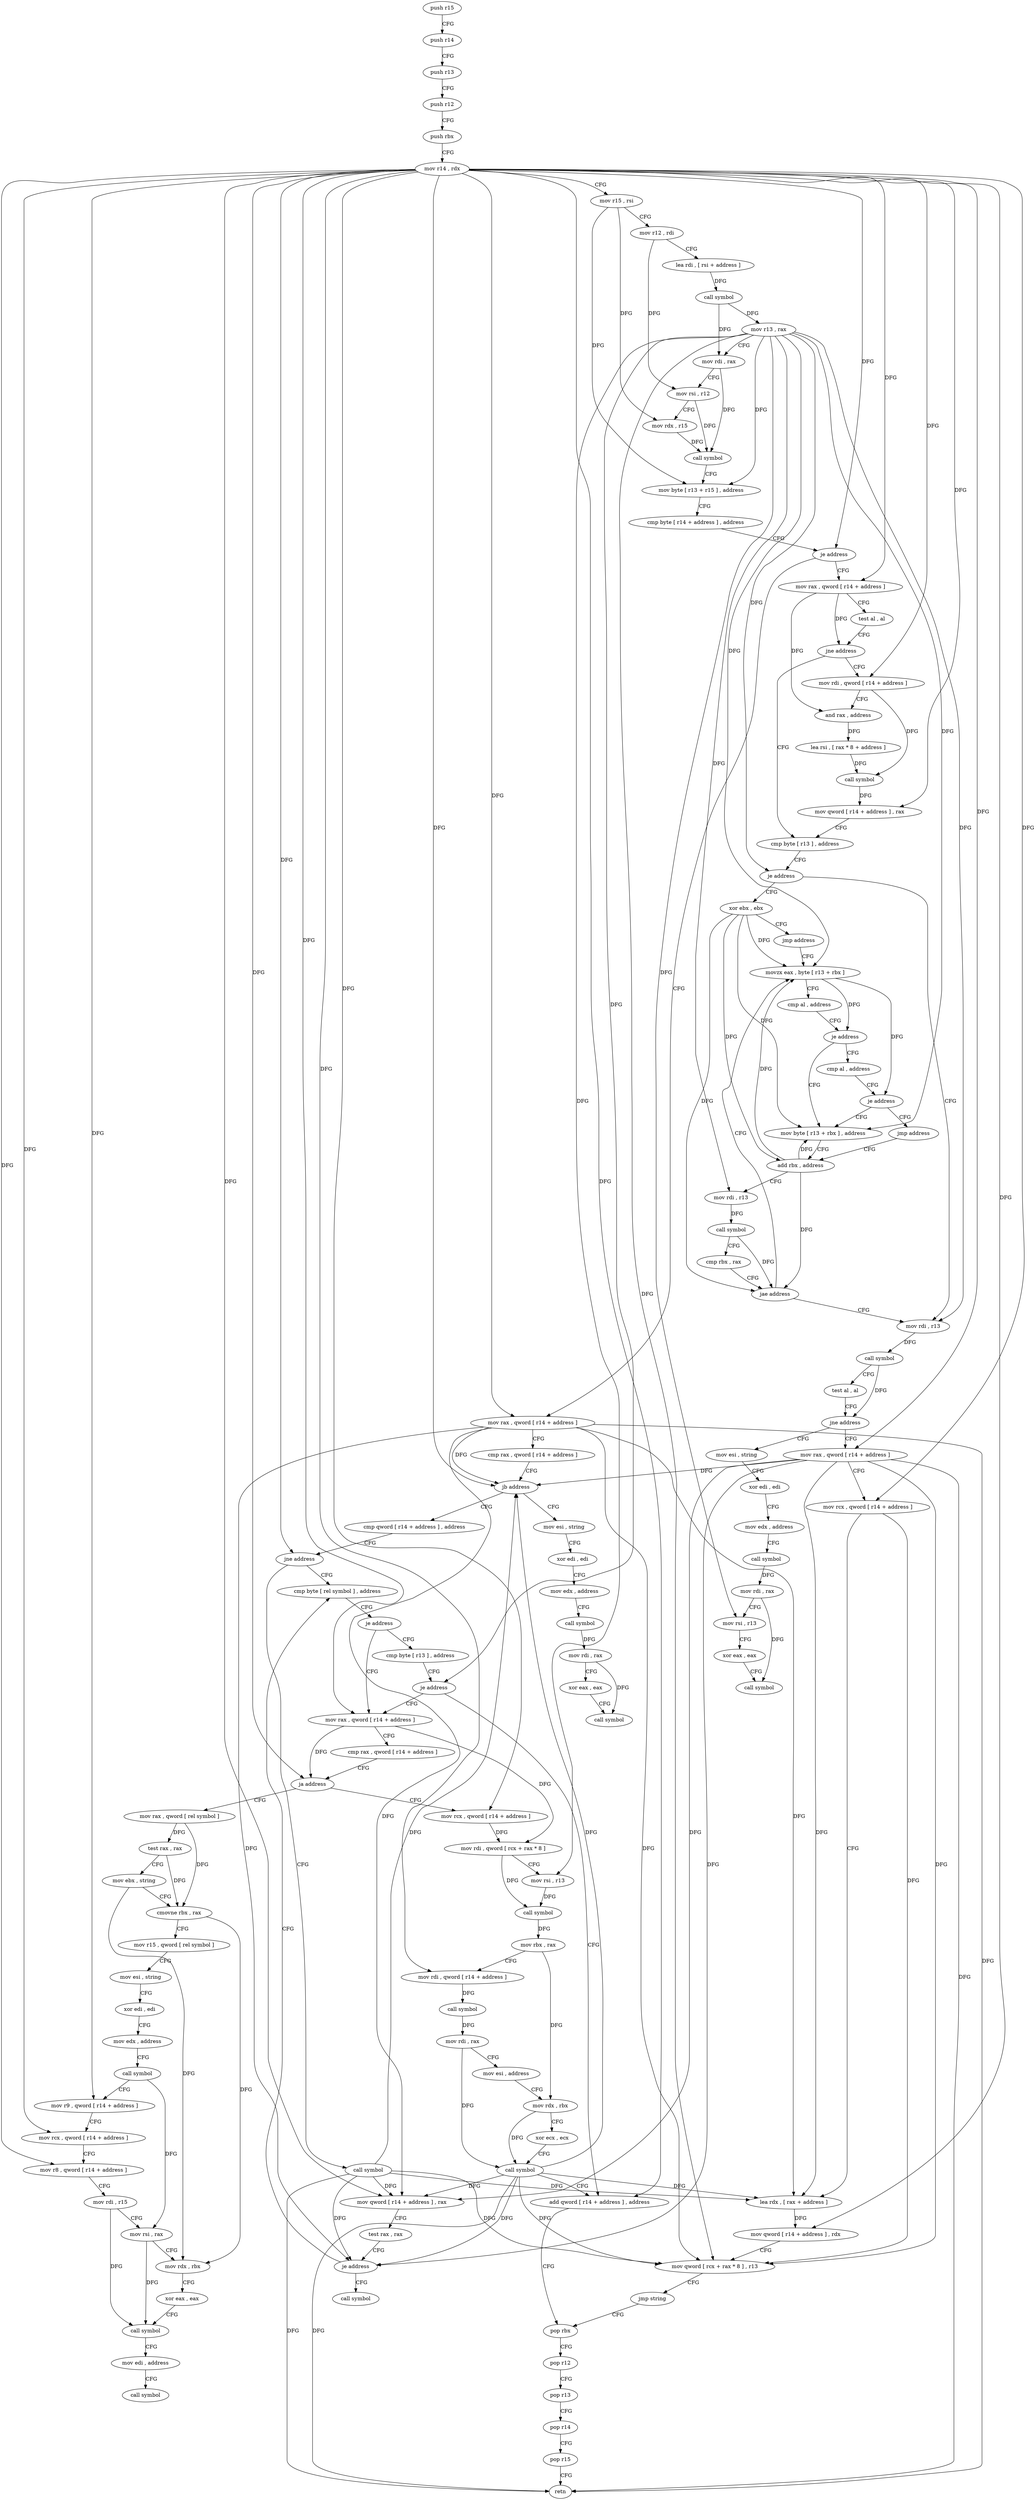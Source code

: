 digraph "func" {
"4216720" [label = "push r15" ]
"4216722" [label = "push r14" ]
"4216724" [label = "push r13" ]
"4216726" [label = "push r12" ]
"4216728" [label = "push rbx" ]
"4216729" [label = "mov r14 , rdx" ]
"4216732" [label = "mov r15 , rsi" ]
"4216735" [label = "mov r12 , rdi" ]
"4216738" [label = "lea rdi , [ rsi + address ]" ]
"4216742" [label = "call symbol" ]
"4216747" [label = "mov r13 , rax" ]
"4216750" [label = "mov rdi , rax" ]
"4216753" [label = "mov rsi , r12" ]
"4216756" [label = "mov rdx , r15" ]
"4216759" [label = "call symbol" ]
"4216764" [label = "mov byte [ r13 + r15 ] , address" ]
"4216770" [label = "cmp byte [ r14 + address ] , address" ]
"4216775" [label = "je address" ]
"4216938" [label = "mov rax , qword [ r14 + address ]" ]
"4216781" [label = "mov rax , qword [ r14 + address ]" ]
"4216942" [label = "cmp rax , qword [ r14 + address ]" ]
"4216946" [label = "jb address" ]
"4216975" [label = "cmp qword [ r14 + address ] , address" ]
"4216948" [label = "mov esi , string" ]
"4216785" [label = "test al , al" ]
"4216787" [label = "jne address" ]
"4216816" [label = "cmp byte [ r13 ] , address" ]
"4216789" [label = "mov rdi , qword [ r14 + address ]" ]
"4216980" [label = "jne address" ]
"4216996" [label = "cmp byte [ rel symbol ] , address" ]
"4216982" [label = "call symbol" ]
"4216953" [label = "xor edi , edi" ]
"4216955" [label = "mov edx , address" ]
"4216960" [label = "call symbol" ]
"4216965" [label = "mov rdi , rax" ]
"4216968" [label = "xor eax , eax" ]
"4216970" [label = "call symbol" ]
"4216821" [label = "je address" ]
"4216871" [label = "mov rdi , r13" ]
"4216823" [label = "xor ebx , ebx" ]
"4216793" [label = "and rax , address" ]
"4216799" [label = "lea rsi , [ rax * 8 + address ]" ]
"4216807" [label = "call symbol" ]
"4216812" [label = "mov qword [ r14 + address ] , rax" ]
"4217003" [label = "je address" ]
"4217012" [label = "mov rax , qword [ r14 + address ]" ]
"4217005" [label = "cmp byte [ r13 ] , address" ]
"4216987" [label = "mov qword [ r14 + address ] , rax" ]
"4216991" [label = "test rax , rax" ]
"4216994" [label = "je address" ]
"4217083" [label = "call symbol" ]
"4216874" [label = "call symbol" ]
"4216879" [label = "test al , al" ]
"4216881" [label = "jne address" ]
"4216913" [label = "mov rax , qword [ r14 + address ]" ]
"4216883" [label = "mov esi , string" ]
"4216825" [label = "jmp address" ]
"4216855" [label = "movzx eax , byte [ r13 + rbx ]" ]
"4217016" [label = "cmp rax , qword [ r14 + address ]" ]
"4217020" [label = "ja address" ]
"4217099" [label = "mov rax , qword [ rel symbol ]" ]
"4217022" [label = "mov rcx , qword [ r14 + address ]" ]
"4217010" [label = "je address" ]
"4217068" [label = "add qword [ r14 + address ] , address" ]
"4216917" [label = "mov rcx , qword [ r14 + address ]" ]
"4216921" [label = "lea rdx , [ rax + address ]" ]
"4216925" [label = "mov qword [ r14 + address ] , rdx" ]
"4216929" [label = "mov qword [ rcx + rax * 8 ] , r13" ]
"4216933" [label = "jmp string" ]
"4217073" [label = "pop rbx" ]
"4216888" [label = "xor edi , edi" ]
"4216890" [label = "mov edx , address" ]
"4216895" [label = "call symbol" ]
"4216900" [label = "mov rdi , rax" ]
"4216903" [label = "mov rsi , r13" ]
"4216906" [label = "xor eax , eax" ]
"4216908" [label = "call symbol" ]
"4216861" [label = "cmp al , address" ]
"4216863" [label = "je address" ]
"4216832" [label = "mov byte [ r13 + rbx ] , address" ]
"4216865" [label = "cmp al , address" ]
"4217106" [label = "test rax , rax" ]
"4217109" [label = "mov ebx , string" ]
"4217114" [label = "cmovne rbx , rax" ]
"4217118" [label = "mov r15 , qword [ rel symbol ]" ]
"4217125" [label = "mov esi , string" ]
"4217130" [label = "xor edi , edi" ]
"4217132" [label = "mov edx , address" ]
"4217137" [label = "call symbol" ]
"4217142" [label = "mov r9 , qword [ r14 + address ]" ]
"4217146" [label = "mov rcx , qword [ r14 + address ]" ]
"4217150" [label = "mov r8 , qword [ r14 + address ]" ]
"4217154" [label = "mov rdi , r15" ]
"4217157" [label = "mov rsi , rax" ]
"4217160" [label = "mov rdx , rbx" ]
"4217163" [label = "xor eax , eax" ]
"4217165" [label = "call symbol" ]
"4217170" [label = "mov edi , address" ]
"4217175" [label = "call symbol" ]
"4217026" [label = "mov rdi , qword [ rcx + rax * 8 ]" ]
"4217030" [label = "mov rsi , r13" ]
"4217033" [label = "call symbol" ]
"4217038" [label = "mov rbx , rax" ]
"4217041" [label = "mov rdi , qword [ r14 + address ]" ]
"4217045" [label = "call symbol" ]
"4217050" [label = "mov rdi , rax" ]
"4217053" [label = "mov esi , address" ]
"4217058" [label = "mov rdx , rbx" ]
"4217061" [label = "xor ecx , ecx" ]
"4217063" [label = "call symbol" ]
"4217074" [label = "pop r12" ]
"4217076" [label = "pop r13" ]
"4217078" [label = "pop r14" ]
"4217080" [label = "pop r15" ]
"4217082" [label = "retn" ]
"4216838" [label = "add rbx , address" ]
"4216867" [label = "je address" ]
"4216869" [label = "jmp address" ]
"4216842" [label = "mov rdi , r13" ]
"4216845" [label = "call symbol" ]
"4216850" [label = "cmp rbx , rax" ]
"4216853" [label = "jae address" ]
"4216720" -> "4216722" [ label = "CFG" ]
"4216722" -> "4216724" [ label = "CFG" ]
"4216724" -> "4216726" [ label = "CFG" ]
"4216726" -> "4216728" [ label = "CFG" ]
"4216728" -> "4216729" [ label = "CFG" ]
"4216729" -> "4216732" [ label = "CFG" ]
"4216729" -> "4216775" [ label = "DFG" ]
"4216729" -> "4216938" [ label = "DFG" ]
"4216729" -> "4216946" [ label = "DFG" ]
"4216729" -> "4216781" [ label = "DFG" ]
"4216729" -> "4216980" [ label = "DFG" ]
"4216729" -> "4216789" [ label = "DFG" ]
"4216729" -> "4216812" [ label = "DFG" ]
"4216729" -> "4216987" [ label = "DFG" ]
"4216729" -> "4217012" [ label = "DFG" ]
"4216729" -> "4217020" [ label = "DFG" ]
"4216729" -> "4216913" [ label = "DFG" ]
"4216729" -> "4216917" [ label = "DFG" ]
"4216729" -> "4216925" [ label = "DFG" ]
"4216729" -> "4217022" [ label = "DFG" ]
"4216729" -> "4217041" [ label = "DFG" ]
"4216729" -> "4217068" [ label = "DFG" ]
"4216729" -> "4217142" [ label = "DFG" ]
"4216729" -> "4217146" [ label = "DFG" ]
"4216729" -> "4217150" [ label = "DFG" ]
"4216732" -> "4216735" [ label = "CFG" ]
"4216732" -> "4216756" [ label = "DFG" ]
"4216732" -> "4216764" [ label = "DFG" ]
"4216735" -> "4216738" [ label = "CFG" ]
"4216735" -> "4216753" [ label = "DFG" ]
"4216738" -> "4216742" [ label = "DFG" ]
"4216742" -> "4216747" [ label = "DFG" ]
"4216742" -> "4216750" [ label = "DFG" ]
"4216747" -> "4216750" [ label = "CFG" ]
"4216747" -> "4216764" [ label = "DFG" ]
"4216747" -> "4216821" [ label = "DFG" ]
"4216747" -> "4216871" [ label = "DFG" ]
"4216747" -> "4217010" [ label = "DFG" ]
"4216747" -> "4216929" [ label = "DFG" ]
"4216747" -> "4216903" [ label = "DFG" ]
"4216747" -> "4216855" [ label = "DFG" ]
"4216747" -> "4217030" [ label = "DFG" ]
"4216747" -> "4216832" [ label = "DFG" ]
"4216747" -> "4216842" [ label = "DFG" ]
"4216750" -> "4216753" [ label = "CFG" ]
"4216750" -> "4216759" [ label = "DFG" ]
"4216753" -> "4216756" [ label = "CFG" ]
"4216753" -> "4216759" [ label = "DFG" ]
"4216756" -> "4216759" [ label = "DFG" ]
"4216759" -> "4216764" [ label = "CFG" ]
"4216764" -> "4216770" [ label = "CFG" ]
"4216770" -> "4216775" [ label = "CFG" ]
"4216775" -> "4216938" [ label = "CFG" ]
"4216775" -> "4216781" [ label = "CFG" ]
"4216938" -> "4216942" [ label = "CFG" ]
"4216938" -> "4216946" [ label = "DFG" ]
"4216938" -> "4216987" [ label = "DFG" ]
"4216938" -> "4216994" [ label = "DFG" ]
"4216938" -> "4216921" [ label = "DFG" ]
"4216938" -> "4216929" [ label = "DFG" ]
"4216938" -> "4217082" [ label = "DFG" ]
"4216781" -> "4216785" [ label = "CFG" ]
"4216781" -> "4216787" [ label = "DFG" ]
"4216781" -> "4216793" [ label = "DFG" ]
"4216942" -> "4216946" [ label = "CFG" ]
"4216946" -> "4216975" [ label = "CFG" ]
"4216946" -> "4216948" [ label = "CFG" ]
"4216975" -> "4216980" [ label = "CFG" ]
"4216948" -> "4216953" [ label = "CFG" ]
"4216785" -> "4216787" [ label = "CFG" ]
"4216787" -> "4216816" [ label = "CFG" ]
"4216787" -> "4216789" [ label = "CFG" ]
"4216816" -> "4216821" [ label = "CFG" ]
"4216789" -> "4216793" [ label = "CFG" ]
"4216789" -> "4216807" [ label = "DFG" ]
"4216980" -> "4216996" [ label = "CFG" ]
"4216980" -> "4216982" [ label = "CFG" ]
"4216996" -> "4217003" [ label = "CFG" ]
"4216982" -> "4216987" [ label = "DFG" ]
"4216982" -> "4216946" [ label = "DFG" ]
"4216982" -> "4216994" [ label = "DFG" ]
"4216982" -> "4216921" [ label = "DFG" ]
"4216982" -> "4216929" [ label = "DFG" ]
"4216982" -> "4217082" [ label = "DFG" ]
"4216953" -> "4216955" [ label = "CFG" ]
"4216955" -> "4216960" [ label = "CFG" ]
"4216960" -> "4216965" [ label = "DFG" ]
"4216965" -> "4216968" [ label = "CFG" ]
"4216965" -> "4216970" [ label = "DFG" ]
"4216968" -> "4216970" [ label = "CFG" ]
"4216821" -> "4216871" [ label = "CFG" ]
"4216821" -> "4216823" [ label = "CFG" ]
"4216871" -> "4216874" [ label = "DFG" ]
"4216823" -> "4216825" [ label = "CFG" ]
"4216823" -> "4216855" [ label = "DFG" ]
"4216823" -> "4216832" [ label = "DFG" ]
"4216823" -> "4216838" [ label = "DFG" ]
"4216823" -> "4216853" [ label = "DFG" ]
"4216793" -> "4216799" [ label = "DFG" ]
"4216799" -> "4216807" [ label = "DFG" ]
"4216807" -> "4216812" [ label = "DFG" ]
"4216812" -> "4216816" [ label = "CFG" ]
"4217003" -> "4217012" [ label = "CFG" ]
"4217003" -> "4217005" [ label = "CFG" ]
"4217012" -> "4217016" [ label = "CFG" ]
"4217012" -> "4217020" [ label = "DFG" ]
"4217012" -> "4217026" [ label = "DFG" ]
"4217005" -> "4217010" [ label = "CFG" ]
"4216987" -> "4216991" [ label = "CFG" ]
"4216991" -> "4216994" [ label = "CFG" ]
"4216994" -> "4217083" [ label = "CFG" ]
"4216994" -> "4216996" [ label = "CFG" ]
"4216874" -> "4216879" [ label = "CFG" ]
"4216874" -> "4216881" [ label = "DFG" ]
"4216879" -> "4216881" [ label = "CFG" ]
"4216881" -> "4216913" [ label = "CFG" ]
"4216881" -> "4216883" [ label = "CFG" ]
"4216913" -> "4216917" [ label = "CFG" ]
"4216913" -> "4216987" [ label = "DFG" ]
"4216913" -> "4216994" [ label = "DFG" ]
"4216913" -> "4216946" [ label = "DFG" ]
"4216913" -> "4216921" [ label = "DFG" ]
"4216913" -> "4216929" [ label = "DFG" ]
"4216913" -> "4217082" [ label = "DFG" ]
"4216883" -> "4216888" [ label = "CFG" ]
"4216825" -> "4216855" [ label = "CFG" ]
"4216855" -> "4216861" [ label = "CFG" ]
"4216855" -> "4216863" [ label = "DFG" ]
"4216855" -> "4216867" [ label = "DFG" ]
"4217016" -> "4217020" [ label = "CFG" ]
"4217020" -> "4217099" [ label = "CFG" ]
"4217020" -> "4217022" [ label = "CFG" ]
"4217099" -> "4217106" [ label = "DFG" ]
"4217099" -> "4217114" [ label = "DFG" ]
"4217022" -> "4217026" [ label = "DFG" ]
"4217010" -> "4217068" [ label = "CFG" ]
"4217010" -> "4217012" [ label = "CFG" ]
"4217068" -> "4217073" [ label = "CFG" ]
"4216917" -> "4216921" [ label = "CFG" ]
"4216917" -> "4216929" [ label = "DFG" ]
"4216921" -> "4216925" [ label = "DFG" ]
"4216925" -> "4216929" [ label = "CFG" ]
"4216929" -> "4216933" [ label = "CFG" ]
"4216933" -> "4217073" [ label = "CFG" ]
"4217073" -> "4217074" [ label = "CFG" ]
"4216888" -> "4216890" [ label = "CFG" ]
"4216890" -> "4216895" [ label = "CFG" ]
"4216895" -> "4216900" [ label = "DFG" ]
"4216900" -> "4216903" [ label = "CFG" ]
"4216900" -> "4216908" [ label = "DFG" ]
"4216903" -> "4216906" [ label = "CFG" ]
"4216906" -> "4216908" [ label = "CFG" ]
"4216861" -> "4216863" [ label = "CFG" ]
"4216863" -> "4216832" [ label = "CFG" ]
"4216863" -> "4216865" [ label = "CFG" ]
"4216832" -> "4216838" [ label = "CFG" ]
"4216865" -> "4216867" [ label = "CFG" ]
"4217106" -> "4217109" [ label = "CFG" ]
"4217106" -> "4217114" [ label = "DFG" ]
"4217109" -> "4217114" [ label = "CFG" ]
"4217109" -> "4217160" [ label = "DFG" ]
"4217114" -> "4217118" [ label = "CFG" ]
"4217114" -> "4217160" [ label = "DFG" ]
"4217118" -> "4217125" [ label = "CFG" ]
"4217125" -> "4217130" [ label = "CFG" ]
"4217130" -> "4217132" [ label = "CFG" ]
"4217132" -> "4217137" [ label = "CFG" ]
"4217137" -> "4217142" [ label = "CFG" ]
"4217137" -> "4217157" [ label = "DFG" ]
"4217142" -> "4217146" [ label = "CFG" ]
"4217146" -> "4217150" [ label = "CFG" ]
"4217150" -> "4217154" [ label = "CFG" ]
"4217154" -> "4217157" [ label = "CFG" ]
"4217154" -> "4217165" [ label = "DFG" ]
"4217157" -> "4217160" [ label = "CFG" ]
"4217157" -> "4217165" [ label = "DFG" ]
"4217160" -> "4217163" [ label = "CFG" ]
"4217163" -> "4217165" [ label = "CFG" ]
"4217165" -> "4217170" [ label = "CFG" ]
"4217170" -> "4217175" [ label = "CFG" ]
"4217026" -> "4217030" [ label = "CFG" ]
"4217026" -> "4217033" [ label = "DFG" ]
"4217030" -> "4217033" [ label = "DFG" ]
"4217033" -> "4217038" [ label = "DFG" ]
"4217038" -> "4217041" [ label = "CFG" ]
"4217038" -> "4217058" [ label = "DFG" ]
"4217041" -> "4217045" [ label = "DFG" ]
"4217045" -> "4217050" [ label = "DFG" ]
"4217050" -> "4217053" [ label = "CFG" ]
"4217050" -> "4217063" [ label = "DFG" ]
"4217053" -> "4217058" [ label = "CFG" ]
"4217058" -> "4217061" [ label = "CFG" ]
"4217058" -> "4217063" [ label = "DFG" ]
"4217061" -> "4217063" [ label = "CFG" ]
"4217063" -> "4217068" [ label = "CFG" ]
"4217063" -> "4216987" [ label = "DFG" ]
"4217063" -> "4216994" [ label = "DFG" ]
"4217063" -> "4216921" [ label = "DFG" ]
"4217063" -> "4216946" [ label = "DFG" ]
"4217063" -> "4216929" [ label = "DFG" ]
"4217063" -> "4217082" [ label = "DFG" ]
"4217074" -> "4217076" [ label = "CFG" ]
"4217076" -> "4217078" [ label = "CFG" ]
"4217078" -> "4217080" [ label = "CFG" ]
"4217080" -> "4217082" [ label = "CFG" ]
"4216838" -> "4216842" [ label = "CFG" ]
"4216838" -> "4216855" [ label = "DFG" ]
"4216838" -> "4216832" [ label = "DFG" ]
"4216838" -> "4216853" [ label = "DFG" ]
"4216867" -> "4216832" [ label = "CFG" ]
"4216867" -> "4216869" [ label = "CFG" ]
"4216869" -> "4216838" [ label = "CFG" ]
"4216842" -> "4216845" [ label = "DFG" ]
"4216845" -> "4216850" [ label = "CFG" ]
"4216845" -> "4216853" [ label = "DFG" ]
"4216850" -> "4216853" [ label = "CFG" ]
"4216853" -> "4216871" [ label = "CFG" ]
"4216853" -> "4216855" [ label = "CFG" ]
}
